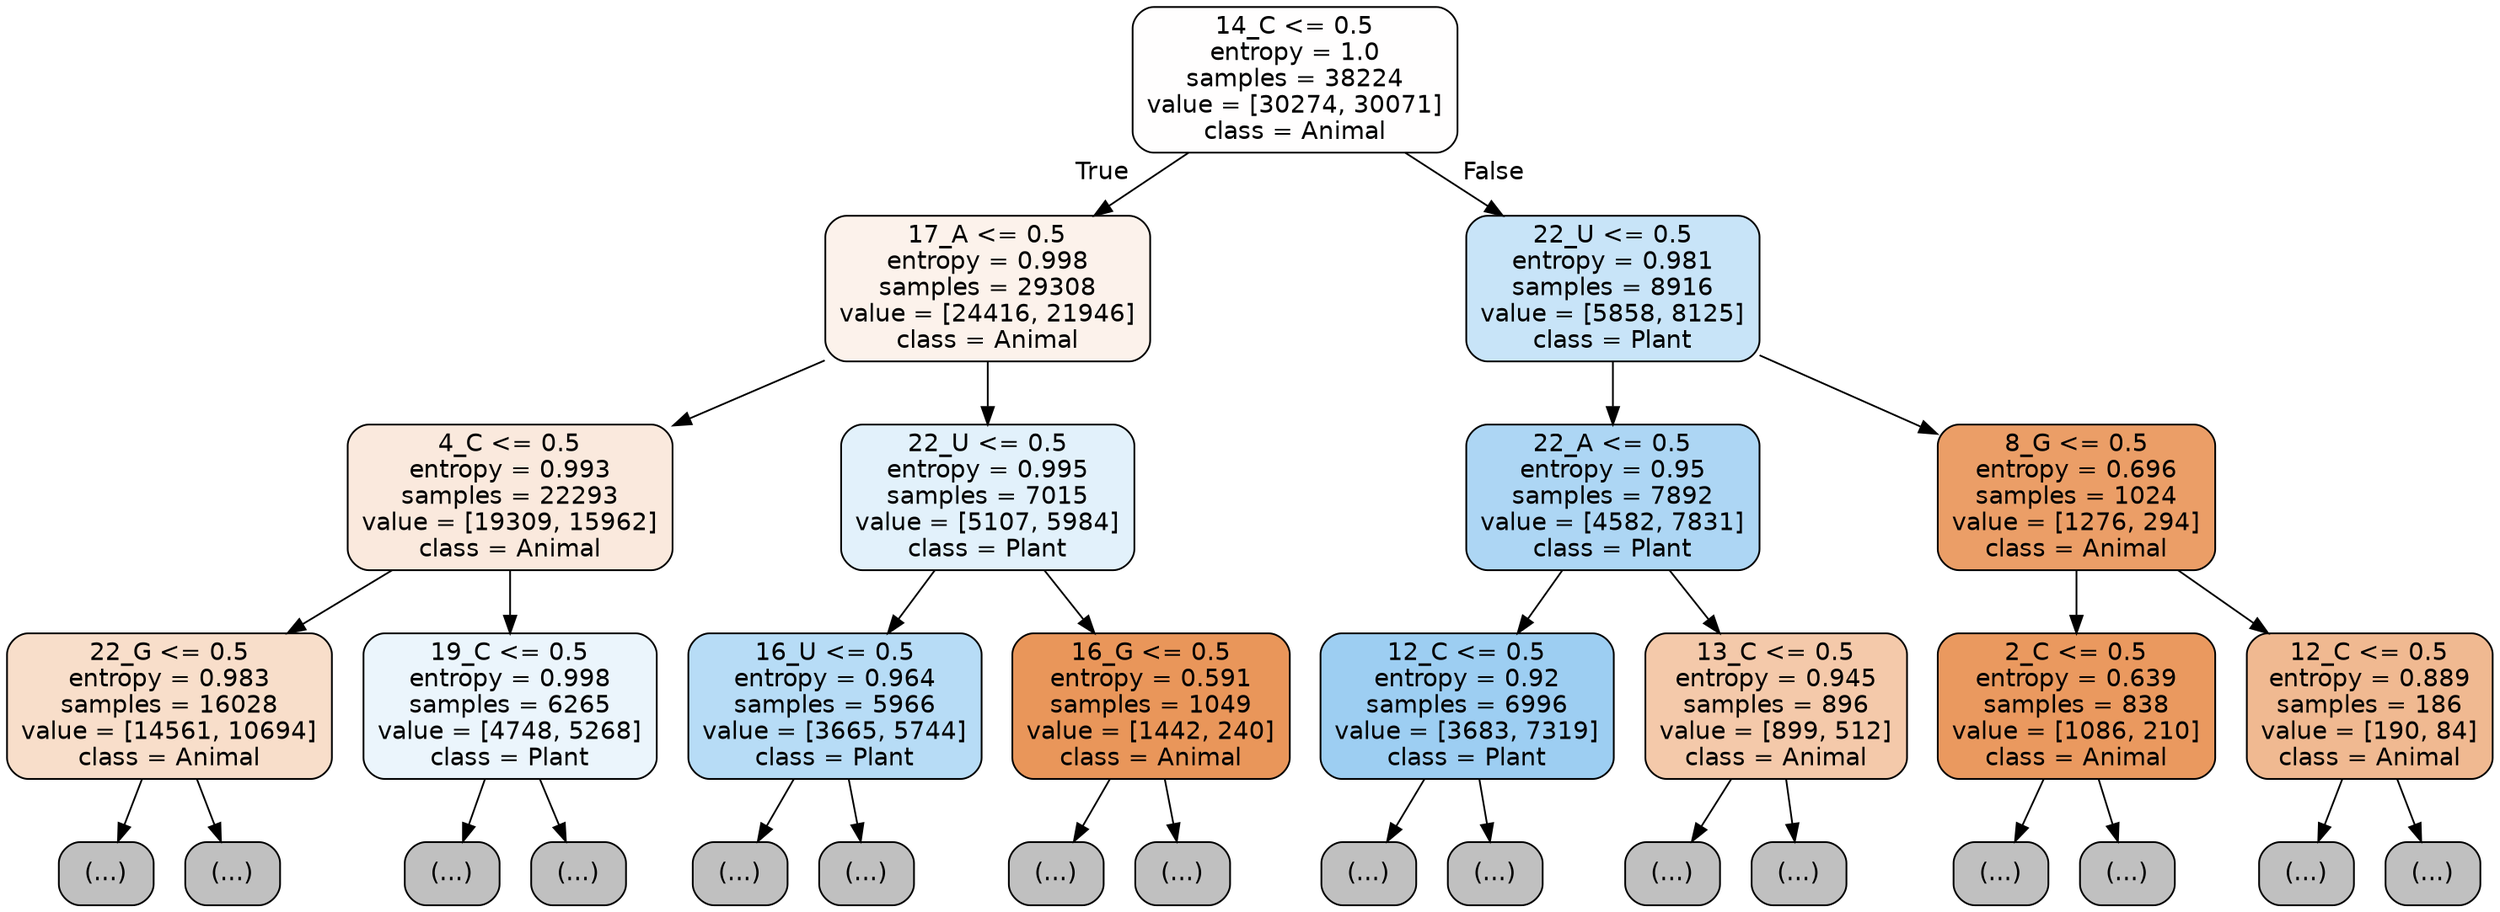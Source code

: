 digraph Tree {
node [shape=box, style="filled, rounded", color="black", fontname="helvetica"] ;
edge [fontname="helvetica"] ;
0 [label="14_C <= 0.5\nentropy = 1.0\nsamples = 38224\nvalue = [30274, 30071]\nclass = Animal", fillcolor="#fffefe"] ;
1 [label="17_A <= 0.5\nentropy = 0.998\nsamples = 29308\nvalue = [24416, 21946]\nclass = Animal", fillcolor="#fcf2eb"] ;
0 -> 1 [labeldistance=2.5, labelangle=45, headlabel="True"] ;
2 [label="4_C <= 0.5\nentropy = 0.993\nsamples = 22293\nvalue = [19309, 15962]\nclass = Animal", fillcolor="#fae9dd"] ;
1 -> 2 ;
3 [label="22_G <= 0.5\nentropy = 0.983\nsamples = 16028\nvalue = [14561, 10694]\nclass = Animal", fillcolor="#f8deca"] ;
2 -> 3 ;
4 [label="(...)", fillcolor="#C0C0C0"] ;
3 -> 4 ;
7189 [label="(...)", fillcolor="#C0C0C0"] ;
3 -> 7189 ;
8100 [label="19_C <= 0.5\nentropy = 0.998\nsamples = 6265\nvalue = [4748, 5268]\nclass = Plant", fillcolor="#ebf5fc"] ;
2 -> 8100 ;
8101 [label="(...)", fillcolor="#C0C0C0"] ;
8100 -> 8101 ;
9810 [label="(...)", fillcolor="#C0C0C0"] ;
8100 -> 9810 ;
10431 [label="22_U <= 0.5\nentropy = 0.995\nsamples = 7015\nvalue = [5107, 5984]\nclass = Plant", fillcolor="#e2f1fb"] ;
1 -> 10431 ;
10432 [label="16_U <= 0.5\nentropy = 0.964\nsamples = 5966\nvalue = [3665, 5744]\nclass = Plant", fillcolor="#b7dcf6"] ;
10431 -> 10432 ;
10433 [label="(...)", fillcolor="#C0C0C0"] ;
10432 -> 10433 ;
12512 [label="(...)", fillcolor="#C0C0C0"] ;
10432 -> 12512 ;
13043 [label="16_G <= 0.5\nentropy = 0.591\nsamples = 1049\nvalue = [1442, 240]\nclass = Animal", fillcolor="#e9965a"] ;
10431 -> 13043 ;
13044 [label="(...)", fillcolor="#C0C0C0"] ;
13043 -> 13044 ;
13299 [label="(...)", fillcolor="#C0C0C0"] ;
13043 -> 13299 ;
13418 [label="22_U <= 0.5\nentropy = 0.981\nsamples = 8916\nvalue = [5858, 8125]\nclass = Plant", fillcolor="#c8e4f8"] ;
0 -> 13418 [labeldistance=2.5, labelangle=-45, headlabel="False"] ;
13419 [label="22_A <= 0.5\nentropy = 0.95\nsamples = 7892\nvalue = [4582, 7831]\nclass = Plant", fillcolor="#add6f4"] ;
13418 -> 13419 ;
13420 [label="12_C <= 0.5\nentropy = 0.92\nsamples = 6996\nvalue = [3683, 7319]\nclass = Plant", fillcolor="#9dcef2"] ;
13419 -> 13420 ;
13421 [label="(...)", fillcolor="#C0C0C0"] ;
13420 -> 13421 ;
15542 [label="(...)", fillcolor="#C0C0C0"] ;
13420 -> 15542 ;
16225 [label="13_C <= 0.5\nentropy = 0.945\nsamples = 896\nvalue = [899, 512]\nclass = Animal", fillcolor="#f4c9aa"] ;
13419 -> 16225 ;
16226 [label="(...)", fillcolor="#C0C0C0"] ;
16225 -> 16226 ;
16521 [label="(...)", fillcolor="#C0C0C0"] ;
16225 -> 16521 ;
16620 [label="8_G <= 0.5\nentropy = 0.696\nsamples = 1024\nvalue = [1276, 294]\nclass = Animal", fillcolor="#eb9e67"] ;
13418 -> 16620 ;
16621 [label="2_C <= 0.5\nentropy = 0.639\nsamples = 838\nvalue = [1086, 210]\nclass = Animal", fillcolor="#ea995f"] ;
16620 -> 16621 ;
16622 [label="(...)", fillcolor="#C0C0C0"] ;
16621 -> 16622 ;
16849 [label="(...)", fillcolor="#C0C0C0"] ;
16621 -> 16849 ;
16900 [label="12_C <= 0.5\nentropy = 0.889\nsamples = 186\nvalue = [190, 84]\nclass = Animal", fillcolor="#f0b991"] ;
16620 -> 16900 ;
16901 [label="(...)", fillcolor="#C0C0C0"] ;
16900 -> 16901 ;
16980 [label="(...)", fillcolor="#C0C0C0"] ;
16900 -> 16980 ;
}